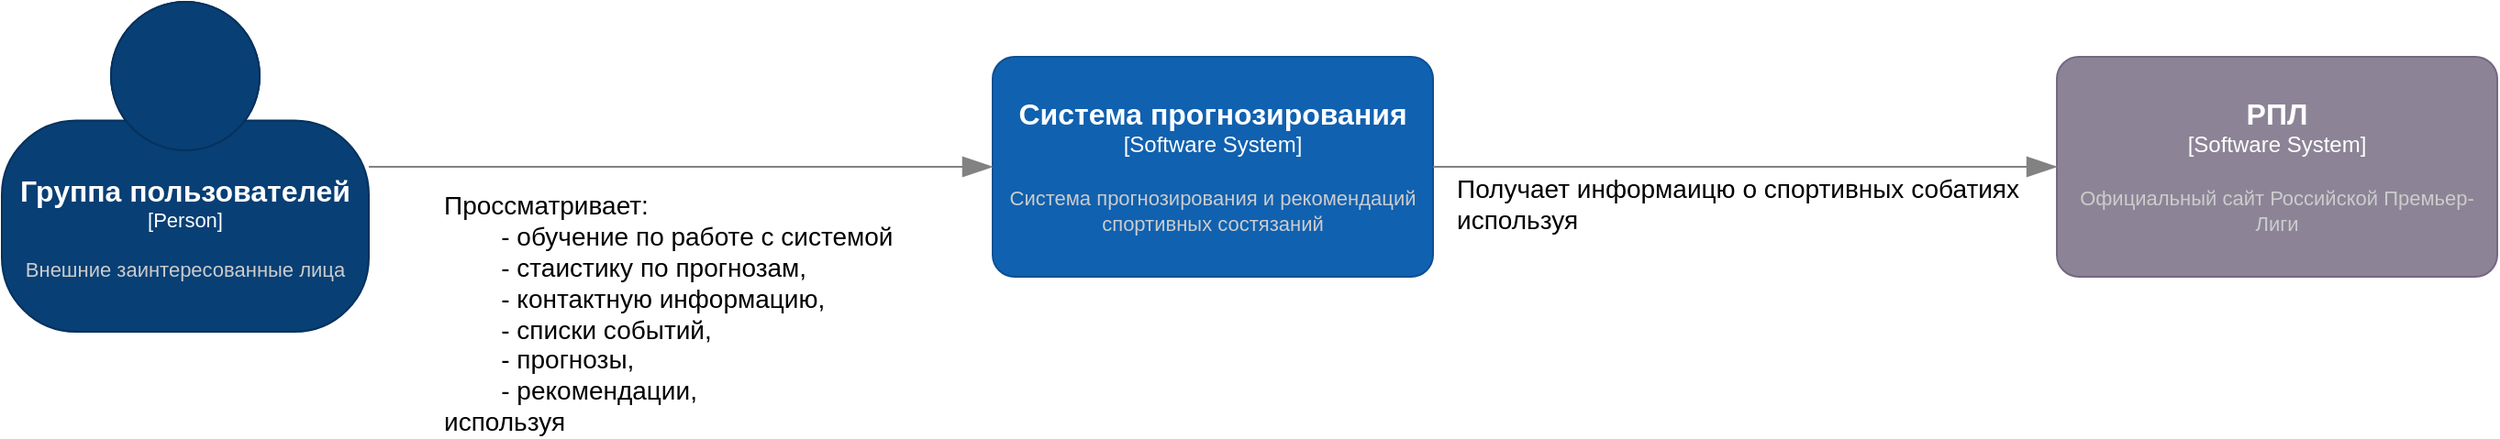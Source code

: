 <mxfile version="26.0.9" pages="3">
  <diagram name="context" id="FMjLYMJhNFNGfAgTJxr3">
    <mxGraphModel dx="1323" dy="932" grid="1" gridSize="10" guides="1" tooltips="1" connect="1" arrows="1" fold="1" page="1" pageScale="1" pageWidth="827" pageHeight="1169" math="0" shadow="0">
      <root>
        <mxCell id="0" />
        <mxCell id="1" parent="0" />
        <object placeholders="1" c4Name="Группа пользователей" c4Type="Person" c4Description="Внешние заинтересованные лица" label="&lt;font style=&quot;font-size: 16px&quot;&gt;&lt;b&gt;%c4Name%&lt;/b&gt;&lt;/font&gt;&lt;div&gt;[%c4Type%]&lt;/div&gt;&lt;br&gt;&lt;div&gt;&lt;font style=&quot;font-size: 11px&quot;&gt;&lt;font color=&quot;#cccccc&quot;&gt;%c4Description%&lt;/font&gt;&lt;/div&gt;" id="FxuI2Nu-NS4Lbys2FJsR-1">
          <mxCell style="html=1;fontSize=11;dashed=0;whiteSpace=wrap;fillColor=#083F75;strokeColor=#06315C;fontColor=#ffffff;shape=mxgraph.c4.person2;align=center;metaEdit=1;points=[[0.5,0,0],[1,0.5,0],[1,0.75,0],[0.75,1,0],[0.5,1,0],[0.25,1,0],[0,0.75,0],[0,0.5,0]];resizable=0;" parent="1" vertex="1">
            <mxGeometry x="90" y="200" width="200" height="180" as="geometry" />
          </mxCell>
        </object>
        <object placeholders="1" c4Name="РПЛ" c4Type="Software System" c4Description="Официальный сайт Российской Премьер-Лиги" label="&lt;font style=&quot;font-size: 16px&quot;&gt;&lt;b&gt;%c4Name%&lt;/b&gt;&lt;/font&gt;&lt;div&gt;[%c4Type%]&lt;/div&gt;&lt;br&gt;&lt;div&gt;&lt;font style=&quot;font-size: 11px&quot;&gt;&lt;font color=&quot;#cccccc&quot;&gt;%c4Description%&lt;/font&gt;&lt;/div&gt;" id="FxuI2Nu-NS4Lbys2FJsR-2">
          <mxCell style="rounded=1;whiteSpace=wrap;html=1;labelBackgroundColor=none;fillColor=#8C8496;fontColor=#ffffff;align=center;arcSize=10;strokeColor=#736782;metaEdit=1;resizable=0;points=[[0.25,0,0],[0.5,0,0],[0.75,0,0],[1,0.25,0],[1,0.5,0],[1,0.75,0],[0.75,1,0],[0.5,1,0],[0.25,1,0],[0,0.75,0],[0,0.5,0],[0,0.25,0]];" parent="1" vertex="1">
            <mxGeometry x="1210" y="230" width="240" height="120" as="geometry" />
          </mxCell>
        </object>
        <object placeholders="1" c4Name="Система прогнозирования" c4Type="Software System" c4Description="Система прогнозирования и рекомендаций спортивных состязаний" label="&lt;font style=&quot;font-size: 16px&quot;&gt;&lt;b&gt;%c4Name%&lt;/b&gt;&lt;/font&gt;&lt;div&gt;[%c4Type%]&lt;/div&gt;&lt;br&gt;&lt;div&gt;&lt;font style=&quot;font-size: 11px&quot;&gt;&lt;font color=&quot;#cccccc&quot;&gt;%c4Description%&lt;/font&gt;&lt;/div&gt;" id="FxuI2Nu-NS4Lbys2FJsR-3">
          <mxCell style="rounded=1;whiteSpace=wrap;html=1;labelBackgroundColor=none;fillColor=#1061B0;fontColor=#ffffff;align=center;arcSize=10;strokeColor=#0D5091;metaEdit=1;resizable=0;points=[[0.25,0,0],[0.5,0,0],[0.75,0,0],[1,0.25,0],[1,0.5,0],[1,0.75,0],[0.75,1,0],[0.5,1,0],[0.25,1,0],[0,0.75,0],[0,0.5,0],[0,0.25,0]];" parent="1" vertex="1">
            <mxGeometry x="630" y="230" width="240" height="120" as="geometry" />
          </mxCell>
        </object>
        <object placeholders="1" c4Type="Relationship" id="FxuI2Nu-NS4Lbys2FJsR-4">
          <mxCell style="endArrow=blockThin;html=1;fontSize=10;fontColor=#404040;strokeWidth=1;endFill=1;strokeColor=#828282;elbow=vertical;metaEdit=1;endSize=14;startSize=14;jumpStyle=arc;jumpSize=16;rounded=0;edgeStyle=orthogonalEdgeStyle;entryX=0;entryY=0.5;entryDx=0;entryDy=0;entryPerimeter=0;exitX=1;exitY=0.5;exitDx=0;exitDy=0;exitPerimeter=0;" parent="1" source="FxuI2Nu-NS4Lbys2FJsR-1" target="FxuI2Nu-NS4Lbys2FJsR-3" edge="1">
            <mxGeometry width="240" relative="1" as="geometry">
              <mxPoint x="280" y="440" as="sourcePoint" />
              <mxPoint x="520" y="440" as="targetPoint" />
            </mxGeometry>
          </mxCell>
        </object>
        <mxCell id="FxuI2Nu-NS4Lbys2FJsR-6" value="&lt;font&gt;Проссматривает:&lt;/font&gt;&lt;div&gt;&lt;font&gt;&lt;span style=&quot;white-space: pre;&quot;&gt;&#x9;&lt;/span&gt;- обучение по работе с системой&lt;/font&gt;&lt;/div&gt;&lt;div&gt;&lt;font&gt;&lt;span style=&quot;white-space: pre;&quot;&gt;&#x9;&lt;/span&gt;- стаистику по прогнозам,&lt;/font&gt;&lt;/div&gt;&lt;div&gt;&lt;font&gt;&lt;span style=&quot;white-space: pre;&quot;&gt;&#x9;&lt;/span&gt;- контактную информацию,&lt;/font&gt;&lt;/div&gt;&lt;div&gt;&lt;font&gt;&lt;span style=&quot;white-space: pre;&quot;&gt;&#x9;&lt;/span&gt;- списки событий,&lt;/font&gt;&lt;/div&gt;&lt;div&gt;&lt;font&gt;&lt;span style=&quot;white-space: pre;&quot;&gt;&#x9;&lt;/span&gt;- прогнозы,&lt;/font&gt;&lt;/div&gt;&lt;div&gt;&lt;font&gt;&lt;span style=&quot;white-space: pre;&quot;&gt;&#x9;&lt;/span&gt;- рекомендации,&lt;/font&gt;&lt;/div&gt;&lt;div&gt;&lt;font&gt;используя&amp;nbsp;&lt;/font&gt;&lt;/div&gt;" style="edgeLabel;html=1;align=left;verticalAlign=middle;resizable=0;points=[];labelBackgroundColor=none;fontSize=14;" parent="FxuI2Nu-NS4Lbys2FJsR-4" vertex="1" connectable="0">
          <mxGeometry x="0.019" y="-3" relative="1" as="geometry">
            <mxPoint x="-134" y="77" as="offset" />
          </mxGeometry>
        </mxCell>
        <object placeholders="1" c4Type="Relationship" id="FxuI2Nu-NS4Lbys2FJsR-7">
          <mxCell style="endArrow=blockThin;html=1;fontSize=10;fontColor=#404040;strokeWidth=1;endFill=1;strokeColor=#828282;elbow=vertical;metaEdit=1;endSize=14;startSize=14;jumpStyle=arc;jumpSize=16;rounded=0;edgeStyle=orthogonalEdgeStyle;exitX=1;exitY=0.5;exitDx=0;exitDy=0;exitPerimeter=0;entryX=0;entryY=0.5;entryDx=0;entryDy=0;entryPerimeter=0;" parent="1" source="FxuI2Nu-NS4Lbys2FJsR-3" target="FxuI2Nu-NS4Lbys2FJsR-2" edge="1">
            <mxGeometry width="240" relative="1" as="geometry">
              <mxPoint x="710" y="460" as="sourcePoint" />
              <mxPoint x="950" y="460" as="targetPoint" />
            </mxGeometry>
          </mxCell>
        </object>
        <mxCell id="FxuI2Nu-NS4Lbys2FJsR-8" value="&lt;font&gt;Получает информаицю о спортивных собатиях&lt;/font&gt;&lt;div&gt;&lt;font&gt;используя&lt;/font&gt;&lt;/div&gt;" style="edgeLabel;html=1;align=left;verticalAlign=middle;resizable=0;points=[];fontSize=14;" parent="FxuI2Nu-NS4Lbys2FJsR-7" vertex="1" connectable="0">
          <mxGeometry x="-0.055" y="2" relative="1" as="geometry">
            <mxPoint x="-150" y="22" as="offset" />
          </mxGeometry>
        </mxCell>
      </root>
    </mxGraphModel>
  </diagram>
  <diagram id="Nd8frYxqbpVj4iI9XpQQ" name="conteiner">
    <mxGraphModel dx="1764" dy="1242" grid="1" gridSize="10" guides="1" tooltips="1" connect="1" arrows="1" fold="1" page="1" pageScale="1" pageWidth="827" pageHeight="1169" math="0" shadow="0">
      <root>
        <mxCell id="0" />
        <mxCell id="1" parent="0" />
        <object placeholders="1" c4Name="Группа пользователей" c4Type="Person" c4Description="Внешние заинтересованные лица" label="&lt;font style=&quot;font-size: 16px&quot;&gt;&lt;b&gt;%c4Name%&lt;/b&gt;&lt;/font&gt;&lt;div&gt;[%c4Type%]&lt;/div&gt;&lt;br&gt;&lt;div&gt;&lt;font style=&quot;font-size: 11px&quot;&gt;&lt;font color=&quot;#cccccc&quot;&gt;%c4Description%&lt;/font&gt;&lt;/div&gt;" id="5c_lZD91VXGUig-UvEg1-1">
          <mxCell style="html=1;fontSize=11;dashed=0;whiteSpace=wrap;fillColor=#083F75;strokeColor=#06315C;fontColor=#ffffff;shape=mxgraph.c4.person2;align=center;metaEdit=1;points=[[0.5,0,0],[1,0.5,0],[1,0.75,0],[0.75,1,0],[0.5,1,0],[0.25,1,0],[0,0.75,0],[0,0.5,0]];resizable=0;" parent="1" vertex="1">
            <mxGeometry x="20" y="290" width="200" height="180" as="geometry" />
          </mxCell>
        </object>
        <object placeholders="1" c4Name="Web-приложение" c4Type="Container" c4Technology="React" c4Description="Общедоступное приложение для пользователей сети интернет, кто хочет получить проноз и (или) рекомендацию по спортивному событию." label="&lt;font style=&quot;font-size: 16px&quot;&gt;&lt;b&gt;%c4Name%&lt;/b&gt;&lt;/font&gt;&lt;div&gt;[%c4Type%: %c4Technology%]&lt;/div&gt;&lt;br&gt;&lt;div&gt;&lt;font style=&quot;font-size: 11px&quot;&gt;&lt;font color=&quot;#E6E6E6&quot;&gt;%c4Description%&lt;/font&gt;&lt;/div&gt;" id="5c_lZD91VXGUig-UvEg1-2">
          <mxCell style="rounded=1;whiteSpace=wrap;html=1;fontSize=11;labelBackgroundColor=none;fillColor=#23A2D9;fontColor=#ffffff;align=center;arcSize=10;strokeColor=#0E7DAD;metaEdit=1;resizable=0;points=[[0.25,0,0],[0.5,0,0],[0.75,0,0],[1,0.25,0],[1,0.5,0],[1,0.75,0],[0.75,1,0],[0.5,1,0],[0.25,1,0],[0,0.75,0],[0,0.5,0],[0,0.25,0]];" parent="1" vertex="1">
            <mxGeometry x="510" y="320" width="240" height="120" as="geometry" />
          </mxCell>
        </object>
        <object placeholders="1" c4Type="Relationship" id="5c_lZD91VXGUig-UvEg1-3">
          <mxCell style="endArrow=blockThin;html=1;fontSize=10;fontColor=#404040;strokeWidth=1;endFill=1;strokeColor=#828282;elbow=vertical;metaEdit=1;endSize=14;startSize=14;jumpStyle=arc;jumpSize=16;rounded=0;edgeStyle=orthogonalEdgeStyle;exitX=1;exitY=0.5;exitDx=0;exitDy=0;exitPerimeter=0;entryX=0;entryY=0.5;entryDx=0;entryDy=0;entryPerimeter=0;" parent="1" source="5c_lZD91VXGUig-UvEg1-1" target="5c_lZD91VXGUig-UvEg1-2" edge="1">
            <mxGeometry width="240" relative="1" as="geometry">
              <mxPoint x="290" y="340" as="sourcePoint" />
              <mxPoint x="530" y="340" as="targetPoint" />
            </mxGeometry>
          </mxCell>
        </object>
        <object placeholders="1" c4Name="Cервис РФПЛ" c4Type="Container" c4Technology="Python" c4Description="Обрабатывает бизнес логику работы пользовательских приложений (веб)." label="&lt;font style=&quot;font-size: 16px&quot;&gt;&lt;b&gt;%c4Name%&lt;/b&gt;&lt;/font&gt;&lt;div&gt;[%c4Type%: %c4Technology%]&lt;/div&gt;&lt;br&gt;&lt;div&gt;&lt;font style=&quot;font-size: 11px&quot;&gt;&lt;font color=&quot;#E6E6E6&quot;&gt;%c4Description%&lt;/font&gt;&lt;/div&gt;" id="5c_lZD91VXGUig-UvEg1-5">
          <mxCell style="rounded=1;whiteSpace=wrap;html=1;fontSize=11;labelBackgroundColor=none;fillColor=#23A2D9;fontColor=#ffffff;align=center;arcSize=10;strokeColor=#0E7DAD;metaEdit=1;resizable=0;points=[[0.25,0,0],[0.5,0,0],[0.75,0,0],[1,0.25,0],[1,0.5,0],[1,0.75,0],[0.75,1,0],[0.5,1,0],[0.25,1,0],[0,0.75,0],[0,0.5,0],[0,0.25,0]];" parent="1" vertex="1">
            <mxGeometry x="970" y="320" width="240" height="120" as="geometry" />
          </mxCell>
        </object>
        <object placeholders="1" c4Type="Relationship" id="5c_lZD91VXGUig-UvEg1-7">
          <mxCell style="endArrow=blockThin;html=1;fontSize=10;fontColor=#404040;strokeWidth=1;endFill=1;strokeColor=#828282;elbow=vertical;metaEdit=1;endSize=14;startSize=14;jumpStyle=arc;jumpSize=16;rounded=0;edgeStyle=orthogonalEdgeStyle;exitX=1;exitY=0.5;exitDx=0;exitDy=0;exitPerimeter=0;entryX=0;entryY=0.5;entryDx=0;entryDy=0;entryPerimeter=0;" parent="1" source="5c_lZD91VXGUig-UvEg1-2" target="5c_lZD91VXGUig-UvEg1-5" edge="1">
            <mxGeometry width="240" relative="1" as="geometry">
              <mxPoint x="650" y="170" as="sourcePoint" />
              <mxPoint x="890" y="170" as="targetPoint" />
            </mxGeometry>
          </mxCell>
        </object>
        <mxCell id="5c_lZD91VXGUig-UvEg1-8" value="Работает используя&amp;nbsp;&lt;div&gt;бизнес-логику по REST API&lt;/div&gt;&lt;div&gt;[JSON/HTTPS]&lt;/div&gt;" style="edgeLabel;html=1;align=left;verticalAlign=middle;resizable=0;points=[];fontSize=14;labelBackgroundColor=none;" parent="5c_lZD91VXGUig-UvEg1-7" vertex="1" connectable="0">
          <mxGeometry x="-0.057" y="4" relative="1" as="geometry">
            <mxPoint x="-84" y="34" as="offset" />
          </mxGeometry>
        </mxCell>
        <object placeholders="1" c4Name="РПЛ" c4Type="Software System" c4Description="Официальный сайт Российской Премьер-Лиги" label="&lt;font style=&quot;font-size: 16px&quot;&gt;&lt;b&gt;%c4Name%&lt;/b&gt;&lt;/font&gt;&lt;div&gt;[%c4Type%]&lt;/div&gt;&lt;br&gt;&lt;div&gt;&lt;font style=&quot;font-size: 11px&quot;&gt;&lt;font color=&quot;#cccccc&quot;&gt;%c4Description%&lt;/font&gt;&lt;/div&gt;" id="jY2MxcfPdJhAslFqjHOP-1">
          <mxCell style="rounded=1;whiteSpace=wrap;html=1;labelBackgroundColor=none;fillColor=#8C8496;fontColor=#ffffff;align=center;arcSize=10;strokeColor=#736782;metaEdit=1;resizable=0;points=[[0.25,0,0],[0.5,0,0],[0.75,0,0],[1,0.25,0],[1,0.5,0],[1,0.75,0],[0.75,1,0],[0.5,1,0],[0.25,1,0],[0,0.75,0],[0,0.5,0],[0,0.25,0]];" parent="1" vertex="1">
            <mxGeometry x="1414" y="320" width="240" height="120" as="geometry" />
          </mxCell>
        </object>
        <object placeholders="1" c4Type="Relationship" id="jY2MxcfPdJhAslFqjHOP-2">
          <mxCell style="endArrow=blockThin;html=1;fontSize=10;fontColor=#404040;strokeWidth=1;endFill=1;strokeColor=#828282;elbow=vertical;metaEdit=1;endSize=14;startSize=14;jumpStyle=arc;jumpSize=16;rounded=0;edgeStyle=orthogonalEdgeStyle;entryX=0;entryY=0.5;entryDx=0;entryDy=0;entryPerimeter=0;exitX=1;exitY=0.5;exitDx=0;exitDy=0;exitPerimeter=0;" parent="1" source="5c_lZD91VXGUig-UvEg1-5" target="jY2MxcfPdJhAslFqjHOP-1" edge="1">
            <mxGeometry width="240" relative="1" as="geometry">
              <mxPoint x="650" y="330" as="sourcePoint" />
              <mxPoint x="890" y="330" as="targetPoint" />
            </mxGeometry>
          </mxCell>
        </object>
        <object placeholders="1" c4Name="Система прогнозирования" c4Type="SystemScopeBoundary" c4Application="Software System" label="&lt;font style=&quot;font-size: 16px&quot;&gt;&lt;b&gt;&lt;div style=&quot;text-align: left&quot;&gt;%c4Name%&lt;/div&gt;&lt;/b&gt;&lt;/font&gt;&lt;div style=&quot;text-align: left&quot;&gt;[%c4Application%]&lt;/div&gt;" id="jY2MxcfPdJhAslFqjHOP-3">
          <mxCell style="rounded=1;fontSize=11;whiteSpace=wrap;html=1;dashed=1;arcSize=20;fillColor=none;strokeColor=#666666;fontColor=#333333;labelBackgroundColor=none;align=left;verticalAlign=bottom;labelBorderColor=none;spacingTop=0;spacing=10;dashPattern=8 4;metaEdit=1;rotatable=0;perimeter=rectanglePerimeter;noLabel=0;labelPadding=0;allowArrows=0;connectable=0;expand=0;recursiveResize=0;editable=1;pointerEvents=0;absoluteArcSize=1;points=[[0.25,0,0],[0.5,0,0],[0.75,0,0],[1,0.25,0],[1,0.5,0],[1,0.75,0],[0.75,1,0],[0.5,1,0],[0.25,1,0],[0,0.75,0],[0,0.5,0],[0,0.25,0]];" parent="1" vertex="1">
            <mxGeometry x="490" y="290" width="740" height="460" as="geometry" />
          </mxCell>
        </object>
        <mxCell id="WltjcoB0ljuE4BSyV9OR-1" value="&lt;font&gt;Проссматривает:&lt;/font&gt;&lt;div&gt;&lt;font&gt;&lt;span style=&quot;white-space: pre;&quot;&gt;&#x9;&lt;/span&gt;- обучение по работе с системой&lt;/font&gt;&lt;/div&gt;&lt;div&gt;&lt;font&gt;&lt;span style=&quot;white-space: pre;&quot;&gt;&#x9;&lt;/span&gt;- стаистику по прогнозам,&lt;/font&gt;&lt;/div&gt;&lt;div&gt;&lt;font&gt;&lt;span style=&quot;white-space: pre;&quot;&gt;&#x9;&lt;/span&gt;- контактную информацию,&lt;/font&gt;&lt;/div&gt;&lt;div&gt;&lt;font&gt;&lt;span style=&quot;white-space: pre;&quot;&gt;&#x9;&lt;/span&gt;- списки событий,&lt;/font&gt;&lt;/div&gt;&lt;div&gt;&lt;font&gt;&lt;span style=&quot;white-space: pre;&quot;&gt;&#x9;&lt;/span&gt;- прогнозы,&lt;/font&gt;&lt;/div&gt;&lt;div&gt;&lt;font&gt;&lt;span style=&quot;white-space: pre;&quot;&gt;&#x9;&lt;/span&gt;- рекомендации,&lt;/font&gt;&lt;/div&gt;&lt;div&gt;&lt;font&gt;используя&amp;nbsp;&lt;/font&gt;&lt;/div&gt;" style="edgeLabel;html=1;align=left;verticalAlign=middle;resizable=0;points=[];labelBackgroundColor=none;fontSize=14;" parent="1" vertex="1" connectable="0">
          <mxGeometry x="240.003" y="450" as="geometry" />
        </mxCell>
        <mxCell id="_zEVGZRmFyUc8H2cHas9-1" value="&lt;font&gt;Получает информаицю&amp;nbsp;&lt;/font&gt;&lt;div&gt;&lt;font&gt;о&amp;nbsp;&lt;/font&gt;&lt;span style=&quot;background-color: initial;&quot;&gt;спортивных собатиях&lt;/span&gt;&lt;div&gt;&lt;div&gt;&lt;font&gt;используя [&lt;/font&gt;&lt;span style=&quot;background-color: initial;&quot;&gt;web scaping]&lt;/span&gt;&lt;/div&gt;&lt;/div&gt;&lt;/div&gt;" style="edgeLabel;html=1;align=left;verticalAlign=middle;resizable=0;points=[];fontSize=14;labelBackgroundColor=none;" parent="1" vertex="1" connectable="0">
          <mxGeometry x="1241" y="410" as="geometry" />
        </mxCell>
        <object placeholders="1" c4Name="Database РФПЛ" c4Type="Container" c4Technology="PostgreSQL" c4Description="Данные о спортивных событиях и прогнозах." label="&lt;font style=&quot;font-size: 16px&quot;&gt;&lt;b&gt;%c4Name%&lt;/b&gt;&lt;/font&gt;&lt;div&gt;[%c4Type%:&amp;nbsp;%c4Technology%]&lt;/div&gt;&lt;br&gt;&lt;div&gt;&lt;font style=&quot;font-size: 11px&quot;&gt;&lt;font color=&quot;#E6E6E6&quot;&gt;%c4Description%&lt;/font&gt;&lt;/div&gt;" id="_zEVGZRmFyUc8H2cHas9-2">
          <mxCell style="shape=cylinder3;size=15;whiteSpace=wrap;html=1;boundedLbl=1;rounded=0;labelBackgroundColor=none;fillColor=#23A2D9;fontSize=12;fontColor=#ffffff;align=center;strokeColor=#0E7DAD;metaEdit=1;points=[[0.5,0,0],[1,0.25,0],[1,0.5,0],[1,0.75,0],[0.5,1,0],[0,0.75,0],[0,0.5,0],[0,0.25,0]];resizable=0;" parent="1" vertex="1">
            <mxGeometry x="940" y="560" width="240" height="120" as="geometry" />
          </mxCell>
        </object>
        <object placeholders="1" c4Name="Database Info" c4Type="Container" c4Technology="PostgreSQL" c4Description="Данные о системе и пользовательском взаимодействии с ней." label="&lt;font style=&quot;font-size: 16px&quot;&gt;&lt;b&gt;%c4Name%&lt;/b&gt;&lt;/font&gt;&lt;div&gt;[%c4Type%:&amp;nbsp;%c4Technology%]&lt;/div&gt;&lt;br&gt;&lt;div&gt;&lt;font style=&quot;font-size: 11px&quot;&gt;&lt;font color=&quot;#E6E6E6&quot;&gt;%c4Description%&lt;/font&gt;&lt;/div&gt;" id="_zEVGZRmFyUc8H2cHas9-3">
          <mxCell style="shape=cylinder3;size=15;whiteSpace=wrap;html=1;boundedLbl=1;rounded=0;labelBackgroundColor=none;fillColor=#23A2D9;fontSize=12;fontColor=#ffffff;align=center;strokeColor=#0E7DAD;metaEdit=1;points=[[0.5,0,0],[1,0.25,0],[1,0.5,0],[1,0.75,0],[0.5,1,0],[0,0.75,0],[0,0.5,0],[0,0.25,0]];resizable=0;" parent="1" vertex="1">
            <mxGeometry x="650" y="560" width="240" height="120" as="geometry" />
          </mxCell>
        </object>
        <object placeholders="1" c4Type="Relationship" id="_zEVGZRmFyUc8H2cHas9-4">
          <mxCell style="endArrow=blockThin;html=1;fontSize=10;fontColor=#404040;strokeWidth=1;endFill=1;strokeColor=#828282;elbow=vertical;metaEdit=1;endSize=14;startSize=14;jumpStyle=arc;jumpSize=16;rounded=0;edgeStyle=orthogonalEdgeStyle;exitX=0.5;exitY=1;exitDx=0;exitDy=0;exitPerimeter=0;entryX=0.5;entryY=0;entryDx=0;entryDy=0;entryPerimeter=0;" parent="1" source="5c_lZD91VXGUig-UvEg1-5" target="_zEVGZRmFyUc8H2cHas9-2" edge="1">
            <mxGeometry width="240" relative="1" as="geometry">
              <mxPoint x="980" y="840" as="sourcePoint" />
              <mxPoint x="1220" y="840" as="targetPoint" />
            </mxGeometry>
          </mxCell>
        </object>
        <object placeholders="1" c4Type="Relationship" id="_zEVGZRmFyUc8H2cHas9-5">
          <mxCell style="endArrow=blockThin;html=1;fontSize=10;fontColor=#404040;strokeWidth=1;endFill=1;strokeColor=#828282;elbow=vertical;metaEdit=1;endSize=14;startSize=14;jumpStyle=arc;jumpSize=16;rounded=0;edgeStyle=orthogonalEdgeStyle;exitX=0.25;exitY=1;exitDx=0;exitDy=0;exitPerimeter=0;entryX=0.5;entryY=0;entryDx=0;entryDy=0;entryPerimeter=0;" parent="1" source="5c_lZD91VXGUig-UvEg1-5" target="_zEVGZRmFyUc8H2cHas9-3" edge="1">
            <mxGeometry width="240" relative="1" as="geometry">
              <mxPoint x="1100" y="450" as="sourcePoint" />
              <mxPoint x="1100" y="570" as="targetPoint" />
            </mxGeometry>
          </mxCell>
        </object>
        <mxCell id="_zEVGZRmFyUc8H2cHas9-6" value="Получает и записывает&amp;nbsp;&lt;div&gt;данные в [???]&lt;/div&gt;" style="edgeLabel;html=1;align=left;verticalAlign=middle;resizable=0;points=[];fontSize=14;labelBackgroundColor=none;" parent="_zEVGZRmFyUc8H2cHas9-5" vertex="1" connectable="0">
          <mxGeometry x="0.022" y="-3" relative="1" as="geometry">
            <mxPoint x="-116" y="23" as="offset" />
          </mxGeometry>
        </mxCell>
        <mxCell id="_zEVGZRmFyUc8H2cHas9-7" value="Получает и записывает&amp;nbsp;&lt;div&gt;данные в [???]&lt;/div&gt;" style="edgeLabel;html=1;align=left;verticalAlign=middle;resizable=0;points=[];fontSize=14;labelBackgroundColor=none;" parent="1" vertex="1" connectable="0">
          <mxGeometry x="1070.001" y="520" as="geometry" />
        </mxCell>
      </root>
    </mxGraphModel>
  </diagram>
  <diagram id="VIGnME7Z3eHFY9GvZ4Zf" name="component">
    <mxGraphModel dx="1323" dy="932" grid="1" gridSize="10" guides="1" tooltips="1" connect="1" arrows="1" fold="1" page="1" pageScale="1" pageWidth="827" pageHeight="1169" math="0" shadow="0">
      <root>
        <mxCell id="0" />
        <mxCell id="1" parent="0" />
        <object placeholders="1" c4Name="Web-приложение" c4Type="Container" c4Technology="React" c4Description="Общедоступное приложение для пользователей сети интернет, кто хочет получить проноз и (или) рекомендацию по спортивному событию." label="&lt;font style=&quot;font-size: 16px&quot;&gt;&lt;b&gt;%c4Name%&lt;/b&gt;&lt;/font&gt;&lt;div&gt;[%c4Type%: %c4Technology%]&lt;/div&gt;&lt;br&gt;&lt;div&gt;&lt;font style=&quot;font-size: 11px&quot;&gt;&lt;font color=&quot;#E6E6E6&quot;&gt;%c4Description%&lt;/font&gt;&lt;/div&gt;" id="rwWd_MGnyqtW7Hnln68G-2">
          <mxCell style="rounded=1;whiteSpace=wrap;html=1;fontSize=11;labelBackgroundColor=none;fillColor=#23A2D9;fontColor=#ffffff;align=center;arcSize=10;strokeColor=#0E7DAD;metaEdit=1;resizable=0;points=[[0.25,0,0],[0.5,0,0],[0.75,0,0],[1,0.25,0],[1,0.5,0],[1,0.75,0],[0.75,1,0],[0.5,1,0],[0.25,1,0],[0,0.75,0],[0,0.5,0],[0,0.25,0]];" vertex="1" parent="1">
            <mxGeometry x="130" y="430" width="240" height="120" as="geometry" />
          </mxCell>
        </object>
        <object placeholders="1" c4Type="Relationship" id="rwWd_MGnyqtW7Hnln68G-5">
          <mxCell style="endArrow=blockThin;html=1;fontSize=10;fontColor=#404040;strokeWidth=1;endFill=1;strokeColor=#828282;elbow=vertical;metaEdit=1;endSize=14;startSize=14;jumpStyle=arc;jumpSize=16;rounded=0;edgeStyle=orthogonalEdgeStyle;exitX=1;exitY=0.25;exitDx=0;exitDy=0;exitPerimeter=0;entryX=0;entryY=0.25;entryDx=0;entryDy=0;entryPerimeter=0;" edge="1" parent="1" source="rwWd_MGnyqtW7Hnln68G-2" target="rwWd_MGnyqtW7Hnln68G-19">
            <mxGeometry width="240" relative="1" as="geometry">
              <mxPoint x="650" y="170" as="sourcePoint" />
              <mxPoint x="1080" y="160" as="targetPoint" />
            </mxGeometry>
          </mxCell>
        </object>
        <mxCell id="rwWd_MGnyqtW7Hnln68G-6" value="Работает используя&amp;nbsp;&lt;div&gt;бизнес-логику по REST API&lt;/div&gt;&lt;div&gt;[JSON/HTTPS]&lt;/div&gt;" style="edgeLabel;html=1;align=left;verticalAlign=middle;resizable=0;points=[];fontSize=14;labelBackgroundColor=none;" vertex="1" connectable="0" parent="rwWd_MGnyqtW7Hnln68G-5">
          <mxGeometry x="-0.057" y="4" relative="1" as="geometry">
            <mxPoint x="-126" y="53" as="offset" />
          </mxGeometry>
        </mxCell>
        <object placeholders="1" c4Name="РПЛ" c4Type="Software System" c4Description="Официальный сайт Российской Премьер-Лиги" label="&lt;font style=&quot;font-size: 16px&quot;&gt;&lt;b&gt;%c4Name%&lt;/b&gt;&lt;/font&gt;&lt;div&gt;[%c4Type%]&lt;/div&gt;&lt;br&gt;&lt;div&gt;&lt;font style=&quot;font-size: 11px&quot;&gt;&lt;font color=&quot;#cccccc&quot;&gt;%c4Description%&lt;/font&gt;&lt;/div&gt;" id="rwWd_MGnyqtW7Hnln68G-7">
          <mxCell style="rounded=1;whiteSpace=wrap;html=1;labelBackgroundColor=none;fillColor=#8C8496;fontColor=#ffffff;align=center;arcSize=10;strokeColor=#736782;metaEdit=1;resizable=0;points=[[0.25,0,0],[0.5,0,0],[0.75,0,0],[1,0.25,0],[1,0.5,0],[1,0.75,0],[0.75,1,0],[0.5,1,0],[0.25,1,0],[0,0.75,0],[0,0.5,0],[0,0.25,0]];" vertex="1" parent="1">
            <mxGeometry x="1100" y="680" width="240" height="120" as="geometry" />
          </mxCell>
        </object>
        <object placeholders="1" c4Type="Relationship" id="rwWd_MGnyqtW7Hnln68G-8">
          <mxCell style="endArrow=blockThin;html=1;fontSize=10;fontColor=#404040;strokeWidth=1;endFill=1;strokeColor=#828282;elbow=vertical;metaEdit=1;endSize=14;startSize=14;jumpStyle=arc;jumpSize=16;rounded=0;edgeStyle=orthogonalEdgeStyle;entryX=0;entryY=0.25;entryDx=0;entryDy=0;entryPerimeter=0;exitX=1;exitY=0.75;exitDx=0;exitDy=0;exitPerimeter=0;" edge="1" parent="1" source="rwWd_MGnyqtW7Hnln68G-20" target="rwWd_MGnyqtW7Hnln68G-7">
            <mxGeometry width="240" relative="1" as="geometry">
              <mxPoint x="960" y="600" as="sourcePoint" />
              <mxPoint x="1130" y="800" as="targetPoint" />
            </mxGeometry>
          </mxCell>
        </object>
        <object placeholders="1" c4Name="Микросервис РФПЛ" c4Type="SystemScopeBoundary" c4Application="Container" label="&lt;font style=&quot;font-size: 16px&quot;&gt;&lt;b&gt;&lt;div style=&quot;text-align: left&quot;&gt;%c4Name%&lt;/div&gt;&lt;/b&gt;&lt;/font&gt;&lt;div style=&quot;text-align: left&quot;&gt;[%c4Application%]&lt;/div&gt;" id="rwWd_MGnyqtW7Hnln68G-9">
          <mxCell style="rounded=1;fontSize=11;whiteSpace=wrap;html=1;dashed=1;arcSize=20;fillColor=none;strokeColor=#666666;fontColor=#333333;labelBackgroundColor=none;align=left;verticalAlign=bottom;labelBorderColor=none;spacingTop=0;spacing=10;dashPattern=8 4;metaEdit=1;rotatable=0;perimeter=rectanglePerimeter;noLabel=0;labelPadding=0;allowArrows=0;connectable=0;expand=0;recursiveResize=0;editable=1;pointerEvents=0;absoluteArcSize=1;points=[[0.25,0,0],[0.5,0,0],[0.75,0,0],[1,0.25,0],[1,0.5,0],[1,0.75,0],[0.75,1,0],[0.5,1,0],[0.25,1,0],[0,0.75,0],[0,0.5,0],[0,0.25,0]];" vertex="1" parent="1">
            <mxGeometry x="490" y="290" width="540" height="460" as="geometry" />
          </mxCell>
        </object>
        <mxCell id="rwWd_MGnyqtW7Hnln68G-11" value="&lt;font&gt;Получает информаицю&amp;nbsp;&lt;/font&gt;&lt;div&gt;&lt;font&gt;о&amp;nbsp;&lt;/font&gt;&lt;span style=&quot;background-color: initial;&quot;&gt;спортивных собатиях&lt;/span&gt;&lt;div&gt;&lt;div&gt;&lt;font&gt;используя [&lt;/font&gt;&lt;span style=&quot;background-color: initial;&quot;&gt;web scaping]&lt;/span&gt;&lt;/div&gt;&lt;/div&gt;&lt;/div&gt;" style="edgeLabel;html=1;align=left;verticalAlign=middle;resizable=0;points=[];fontSize=14;labelBackgroundColor=none;" vertex="1" connectable="0" parent="1">
          <mxGeometry x="920" y="740" as="geometry" />
        </mxCell>
        <object placeholders="1" c4Name="Database РФПЛ" c4Type="Container" c4Technology="PostgreSQL" c4Description="Данные о спортивных событиях и прогнозах." label="&lt;font style=&quot;font-size: 16px&quot;&gt;&lt;b&gt;%c4Name%&lt;/b&gt;&lt;/font&gt;&lt;div&gt;[%c4Type%:&amp;nbsp;%c4Technology%]&lt;/div&gt;&lt;br&gt;&lt;div&gt;&lt;font style=&quot;font-size: 11px&quot;&gt;&lt;font color=&quot;#E6E6E6&quot;&gt;%c4Description%&lt;/font&gt;&lt;/div&gt;" id="rwWd_MGnyqtW7Hnln68G-12">
          <mxCell style="shape=cylinder3;size=15;whiteSpace=wrap;html=1;boundedLbl=1;rounded=0;labelBackgroundColor=none;fillColor=#23A2D9;fontSize=12;fontColor=#ffffff;align=center;strokeColor=#0E7DAD;metaEdit=1;points=[[0.5,0,0],[1,0.25,0],[1,0.5,0],[1,0.75,0],[0.5,1,0],[0,0.75,0],[0,0.5,0],[0,0.25,0]];resizable=0;" vertex="1" parent="1">
            <mxGeometry x="1100" y="330" width="240" height="120" as="geometry" />
          </mxCell>
        </object>
        <object placeholders="1" c4Name="Database Info" c4Type="Container" c4Technology="PostgreSQL" c4Description="Данные о системе и пользовательском взаимодействии с ней." label="&lt;font style=&quot;font-size: 16px&quot;&gt;&lt;b&gt;%c4Name%&lt;/b&gt;&lt;/font&gt;&lt;div&gt;[%c4Type%:&amp;nbsp;%c4Technology%]&lt;/div&gt;&lt;br&gt;&lt;div&gt;&lt;font style=&quot;font-size: 11px&quot;&gt;&lt;font color=&quot;#E6E6E6&quot;&gt;%c4Description%&lt;/font&gt;&lt;/div&gt;" id="rwWd_MGnyqtW7Hnln68G-13">
          <mxCell style="shape=cylinder3;size=15;whiteSpace=wrap;html=1;boundedLbl=1;rounded=0;labelBackgroundColor=none;fillColor=#23A2D9;fontSize=12;fontColor=#ffffff;align=center;strokeColor=#0E7DAD;metaEdit=1;points=[[0.5,0,0],[1,0.25,0],[1,0.5,0],[1,0.75,0],[0.5,1,0],[0,0.75,0],[0,0.5,0],[0,0.25,0]];resizable=0;" vertex="1" parent="1">
            <mxGeometry x="540" y="840" width="240" height="120" as="geometry" />
          </mxCell>
        </object>
        <object placeholders="1" c4Type="Relationship" id="rwWd_MGnyqtW7Hnln68G-14">
          <mxCell style="endArrow=blockThin;html=1;fontSize=10;fontColor=#404040;strokeWidth=1;endFill=1;strokeColor=#828282;elbow=vertical;metaEdit=1;endSize=14;startSize=14;jumpStyle=arc;jumpSize=16;rounded=0;edgeStyle=orthogonalEdgeStyle;entryX=0;entryY=0.5;entryDx=0;entryDy=0;entryPerimeter=0;exitX=1;exitY=0.25;exitDx=0;exitDy=0;exitPerimeter=0;" edge="1" parent="1" source="rwWd_MGnyqtW7Hnln68G-21" target="rwWd_MGnyqtW7Hnln68G-12">
            <mxGeometry width="240" relative="1" as="geometry">
              <mxPoint x="1140" y="590" as="sourcePoint" />
              <mxPoint x="1150" y="590" as="targetPoint" />
            </mxGeometry>
          </mxCell>
        </object>
        <object placeholders="1" c4Name="API Статистика турнира" c4Type="Component" c4Technology="FastAPI" c4Description="- турнирная таблица&#xa;- команды&#xa;- расписание матчей&#xa;- временные ряды команд" label="&lt;font style=&quot;font-size: 16px&quot;&gt;&lt;b&gt;%c4Name%&lt;/b&gt;&lt;/font&gt;&lt;div&gt;[%c4Type%: %c4Technology%]&lt;/div&gt;&lt;br&gt;&lt;div&gt;&lt;font style=&quot;font-size: 11px&quot;&gt;%c4Description%&lt;/font&gt;&lt;/div&gt;" id="rwWd_MGnyqtW7Hnln68G-19">
          <mxCell style="rounded=1;whiteSpace=wrap;html=1;labelBackgroundColor=none;fillColor=#63BEF2;fontColor=#ffffff;align=center;arcSize=6;strokeColor=#2086C9;metaEdit=1;resizable=0;points=[[0.25,0,0],[0.5,0,0],[0.75,0,0],[1,0.25,0],[1,0.5,0],[1,0.75,0],[0.75,1,0],[0.5,1,0],[0.25,1,0],[0,0.75,0],[0,0.5,0],[0,0.25,0]];" vertex="1" parent="1">
            <mxGeometry x="670" y="300" width="240" height="120" as="geometry" />
          </mxCell>
        </object>
        <object placeholders="1" c4Name="Сбор информации" c4Type="Component" c4Technology="Selenium" c4Description="Сбор статистически важной информации" label="&lt;font style=&quot;font-size: 16px&quot;&gt;&lt;b&gt;%c4Name%&lt;/b&gt;&lt;/font&gt;&lt;div&gt;[%c4Type%: %c4Technology%]&lt;/div&gt;&lt;br&gt;&lt;div&gt;&lt;font style=&quot;font-size: 11px&quot;&gt;%c4Description%&lt;/font&gt;&lt;/div&gt;" id="rwWd_MGnyqtW7Hnln68G-20">
          <mxCell style="rounded=1;whiteSpace=wrap;html=1;labelBackgroundColor=none;fillColor=#63BEF2;fontColor=#ffffff;align=center;arcSize=6;strokeColor=#2086C9;metaEdit=1;resizable=0;points=[[0.25,0,0],[0.5,0,0],[0.75,0,0],[1,0.25,0],[1,0.5,0],[1,0.75,0],[0.75,1,0],[0.5,1,0],[0.25,1,0],[0,0.75,0],[0,0.5,0],[0,0.25,0]];" vertex="1" parent="1">
            <mxGeometry x="670" y="620" width="240" height="120" as="geometry" />
          </mxCell>
        </object>
        <object placeholders="1" c4Name="API Прогнозирование" c4Type="Component" c4Technology="FastAPI, CatBoostClassifier, Polars" c4Description="- прогнозирование места команды в турнире&#xa;- прогнозирование результата матча&#xa;- полезные рекомендации&#xa;- временные ряды прогнозирования" label="&lt;font style=&quot;font-size: 16px&quot;&gt;&lt;b&gt;%c4Name%&lt;/b&gt;&lt;/font&gt;&lt;div&gt;[%c4Type%: %c4Technology%]&lt;/div&gt;&lt;br&gt;&lt;div&gt;&lt;font style=&quot;font-size: 11px&quot;&gt;%c4Description%&lt;/font&gt;&lt;/div&gt;" id="rwWd_MGnyqtW7Hnln68G-21">
          <mxCell style="rounded=1;whiteSpace=wrap;html=1;labelBackgroundColor=none;fillColor=#63BEF2;fontColor=#ffffff;align=center;arcSize=6;strokeColor=#2086C9;metaEdit=1;resizable=0;points=[[0.25,0,0],[0.5,0,0],[0.75,0,0],[1,0.25,0],[1,0.5,0],[1,0.75,0],[0.75,1,0],[0.5,1,0],[0.25,1,0],[0,0.75,0],[0,0.5,0],[0,0.25,0]];" vertex="1" parent="1">
            <mxGeometry x="670" y="460" width="240" height="120" as="geometry" />
          </mxCell>
        </object>
        <object placeholders="1" c4Type="Relationship" id="rwWd_MGnyqtW7Hnln68G-22">
          <mxCell style="endArrow=blockThin;html=1;fontSize=10;fontColor=#404040;strokeWidth=1;endFill=1;strokeColor=#828282;elbow=vertical;metaEdit=1;endSize=14;startSize=14;jumpStyle=arc;jumpSize=16;rounded=0;edgeStyle=orthogonalEdgeStyle;entryX=0;entryY=0.25;entryDx=0;entryDy=0;entryPerimeter=0;exitX=1;exitY=0.5;exitDx=0;exitDy=0;exitPerimeter=0;" edge="1" parent="1" source="rwWd_MGnyqtW7Hnln68G-19" target="rwWd_MGnyqtW7Hnln68G-12">
            <mxGeometry width="240" relative="1" as="geometry">
              <mxPoint x="1140" y="440" as="sourcePoint" />
              <mxPoint x="1180" y="420" as="targetPoint" />
            </mxGeometry>
          </mxCell>
        </object>
        <object placeholders="1" c4Type="Relationship" id="0HudU3ldxbKOIiLb_Oo5-4">
          <mxCell style="endArrow=blockThin;html=1;fontSize=10;fontColor=#404040;strokeWidth=1;endFill=1;strokeColor=#828282;elbow=vertical;metaEdit=1;endSize=14;startSize=14;jumpStyle=arc;jumpSize=16;rounded=0;edgeStyle=orthogonalEdgeStyle;entryX=0.299;entryY=0.004;entryDx=0;entryDy=0;entryPerimeter=0;exitX=0;exitY=0.5;exitDx=0;exitDy=0;exitPerimeter=0;" edge="1" parent="1" source="rwWd_MGnyqtW7Hnln68G-21" target="rwWd_MGnyqtW7Hnln68G-13">
            <mxGeometry width="240" relative="1" as="geometry">
              <mxPoint x="1100" y="500" as="sourcePoint" />
              <mxPoint x="1410" y="490" as="targetPoint" />
            </mxGeometry>
          </mxCell>
        </object>
        <object placeholders="1" c4Type="Relationship" id="0HudU3ldxbKOIiLb_Oo5-5">
          <mxCell style="endArrow=blockThin;html=1;fontSize=10;fontColor=#404040;strokeWidth=1;endFill=1;strokeColor=#828282;elbow=vertical;metaEdit=1;endSize=14;startSize=14;jumpStyle=arc;jumpSize=16;rounded=0;edgeStyle=orthogonalEdgeStyle;entryX=0.184;entryY=0.028;entryDx=0;entryDy=0;entryPerimeter=0;exitX=0;exitY=0.5;exitDx=0;exitDy=0;exitPerimeter=0;" edge="1" parent="1" source="rwWd_MGnyqtW7Hnln68G-19" target="rwWd_MGnyqtW7Hnln68G-13">
            <mxGeometry width="240" relative="1" as="geometry">
              <mxPoint x="860" y="500" as="sourcePoint" />
              <mxPoint x="811" y="870" as="targetPoint" />
            </mxGeometry>
          </mxCell>
        </object>
        <object placeholders="1" c4Type="Relationship" id="0HudU3ldxbKOIiLb_Oo5-6">
          <mxCell style="endArrow=blockThin;html=1;fontSize=10;fontColor=#404040;strokeWidth=1;endFill=1;strokeColor=#828282;elbow=vertical;metaEdit=1;endSize=14;startSize=14;jumpStyle=arc;jumpSize=16;rounded=0;edgeStyle=orthogonalEdgeStyle;entryX=0.417;entryY=0;entryDx=0;entryDy=0;entryPerimeter=0;exitX=0;exitY=0.5;exitDx=0;exitDy=0;exitPerimeter=0;" edge="1" parent="1" source="rwWd_MGnyqtW7Hnln68G-20" target="rwWd_MGnyqtW7Hnln68G-13">
            <mxGeometry width="240" relative="1" as="geometry">
              <mxPoint x="860" y="500" as="sourcePoint" />
              <mxPoint x="802" y="870" as="targetPoint" />
            </mxGeometry>
          </mxCell>
        </object>
        <mxCell id="0HudU3ldxbKOIiLb_Oo5-7" value="Записывают данные" style="edgeLabel;html=1;align=left;verticalAlign=middle;resizable=0;points=[];fontSize=14;labelBackgroundColor=none;" vertex="1" connectable="0" parent="1">
          <mxGeometry x="650" y="790" as="geometry" />
        </mxCell>
        <object placeholders="1" c4Type="Relationship" id="0HudU3ldxbKOIiLb_Oo5-8">
          <mxCell style="endArrow=blockThin;html=1;fontSize=10;fontColor=#404040;strokeWidth=1;endFill=1;strokeColor=#828282;elbow=vertical;metaEdit=1;endSize=14;startSize=14;jumpStyle=arc;jumpSize=16;rounded=0;edgeStyle=orthogonalEdgeStyle;entryX=0.5;entryY=1;entryDx=0;entryDy=0;entryPerimeter=0;exitX=1;exitY=0.25;exitDx=0;exitDy=0;exitPerimeter=0;" edge="1" parent="1" source="rwWd_MGnyqtW7Hnln68G-20" target="rwWd_MGnyqtW7Hnln68G-12">
            <mxGeometry width="240" relative="1" as="geometry">
              <mxPoint x="920" y="690" as="sourcePoint" />
              <mxPoint x="1110" y="690" as="targetPoint" />
            </mxGeometry>
          </mxCell>
        </object>
        <mxCell id="0HudU3ldxbKOIiLb_Oo5-9" value="Записывает полученне данные" style="edgeLabel;html=1;align=left;verticalAlign=middle;resizable=0;points=[];fontSize=14;labelBackgroundColor=none;" vertex="1" connectable="0" parent="1">
          <mxGeometry x="920" y="640" as="geometry" />
        </mxCell>
        <mxCell id="0HudU3ldxbKOIiLb_Oo5-10" value="Читает и&amp;nbsp;&lt;div&gt;записывает&lt;div&gt;данные&lt;/div&gt;&lt;/div&gt;" style="edgeLabel;html=1;align=left;verticalAlign=middle;resizable=0;points=[];fontSize=14;labelBackgroundColor=none;" vertex="1" connectable="0" parent="1">
          <mxGeometry x="920" y="520" as="geometry" />
        </mxCell>
        <mxCell id="0HudU3ldxbKOIiLb_Oo5-11" value="Читает данные" style="edgeLabel;html=1;align=left;verticalAlign=middle;resizable=0;points=[];fontSize=14;labelBackgroundColor=none;" vertex="1" connectable="0" parent="1">
          <mxGeometry x="920" y="349" as="geometry" />
        </mxCell>
        <object placeholders="1" c4Type="Relationship" id="ilkWji9VA3aTkqs8AaXq-1">
          <mxCell style="endArrow=blockThin;html=1;fontSize=10;fontColor=#404040;strokeWidth=1;endFill=1;strokeColor=#828282;elbow=vertical;metaEdit=1;endSize=14;startSize=14;jumpStyle=arc;jumpSize=16;rounded=0;edgeStyle=orthogonalEdgeStyle;exitX=1;exitY=0.5;exitDx=0;exitDy=0;exitPerimeter=0;entryX=0;entryY=0.25;entryDx=0;entryDy=0;entryPerimeter=0;" edge="1" parent="1" source="rwWd_MGnyqtW7Hnln68G-2" target="rwWd_MGnyqtW7Hnln68G-21">
            <mxGeometry width="240" relative="1" as="geometry">
              <mxPoint x="423" y="460" as="sourcePoint" />
              <mxPoint x="680" y="340" as="targetPoint" />
            </mxGeometry>
          </mxCell>
        </object>
      </root>
    </mxGraphModel>
  </diagram>
</mxfile>
